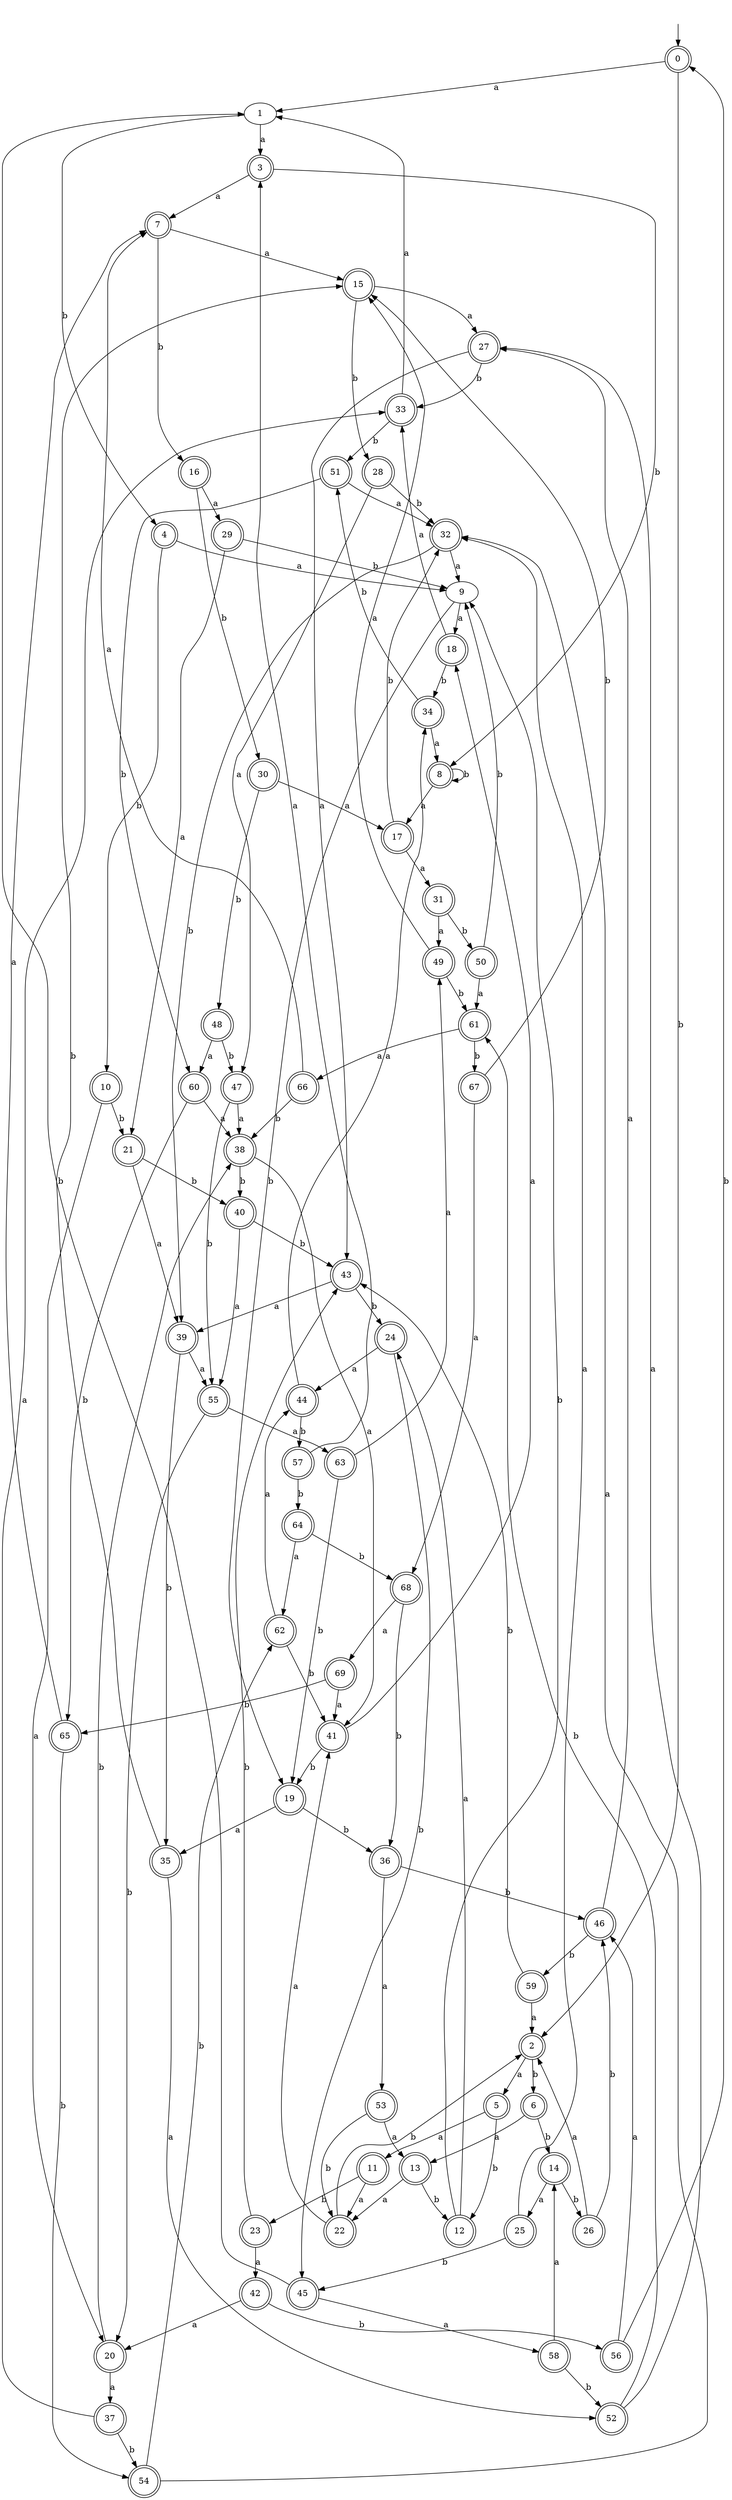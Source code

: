digraph RandomDFA {
  __start0 [label="", shape=none];
  __start0 -> 0 [label=""];
  0 [shape=circle] [shape=doublecircle]
  0 -> 1 [label="a"]
  0 -> 2 [label="b"]
  1
  1 -> 3 [label="a"]
  1 -> 4 [label="b"]
  2 [shape=doublecircle]
  2 -> 5 [label="a"]
  2 -> 6 [label="b"]
  3 [shape=doublecircle]
  3 -> 7 [label="a"]
  3 -> 8 [label="b"]
  4 [shape=doublecircle]
  4 -> 9 [label="a"]
  4 -> 10 [label="b"]
  5 [shape=doublecircle]
  5 -> 11 [label="a"]
  5 -> 12 [label="b"]
  6 [shape=doublecircle]
  6 -> 13 [label="a"]
  6 -> 14 [label="b"]
  7 [shape=doublecircle]
  7 -> 15 [label="a"]
  7 -> 16 [label="b"]
  8 [shape=doublecircle]
  8 -> 17 [label="a"]
  8 -> 8 [label="b"]
  9
  9 -> 18 [label="a"]
  9 -> 19 [label="b"]
  10 [shape=doublecircle]
  10 -> 20 [label="a"]
  10 -> 21 [label="b"]
  11 [shape=doublecircle]
  11 -> 22 [label="a"]
  11 -> 23 [label="b"]
  12 [shape=doublecircle]
  12 -> 24 [label="a"]
  12 -> 9 [label="b"]
  13 [shape=doublecircle]
  13 -> 22 [label="a"]
  13 -> 12 [label="b"]
  14 [shape=doublecircle]
  14 -> 25 [label="a"]
  14 -> 26 [label="b"]
  15 [shape=doublecircle]
  15 -> 27 [label="a"]
  15 -> 28 [label="b"]
  16 [shape=doublecircle]
  16 -> 29 [label="a"]
  16 -> 30 [label="b"]
  17 [shape=doublecircle]
  17 -> 31 [label="a"]
  17 -> 32 [label="b"]
  18 [shape=doublecircle]
  18 -> 33 [label="a"]
  18 -> 34 [label="b"]
  19 [shape=doublecircle]
  19 -> 35 [label="a"]
  19 -> 36 [label="b"]
  20 [shape=doublecircle]
  20 -> 37 [label="a"]
  20 -> 38 [label="b"]
  21 [shape=doublecircle]
  21 -> 39 [label="a"]
  21 -> 40 [label="b"]
  22 [shape=doublecircle]
  22 -> 41 [label="a"]
  22 -> 2 [label="b"]
  23 [shape=doublecircle]
  23 -> 42 [label="a"]
  23 -> 43 [label="b"]
  24 [shape=doublecircle]
  24 -> 44 [label="a"]
  24 -> 45 [label="b"]
  25 [shape=doublecircle]
  25 -> 32 [label="a"]
  25 -> 45 [label="b"]
  26 [shape=doublecircle]
  26 -> 2 [label="a"]
  26 -> 46 [label="b"]
  27 [shape=doublecircle]
  27 -> 43 [label="a"]
  27 -> 33 [label="b"]
  28 [shape=doublecircle]
  28 -> 47 [label="a"]
  28 -> 32 [label="b"]
  29 [shape=doublecircle]
  29 -> 21 [label="a"]
  29 -> 9 [label="b"]
  30 [shape=doublecircle]
  30 -> 17 [label="a"]
  30 -> 48 [label="b"]
  31 [shape=doublecircle]
  31 -> 49 [label="a"]
  31 -> 50 [label="b"]
  32 [shape=doublecircle]
  32 -> 9 [label="a"]
  32 -> 39 [label="b"]
  33 [shape=doublecircle]
  33 -> 1 [label="a"]
  33 -> 51 [label="b"]
  34 [shape=doublecircle]
  34 -> 8 [label="a"]
  34 -> 51 [label="b"]
  35 [shape=doublecircle]
  35 -> 52 [label="a"]
  35 -> 15 [label="b"]
  36 [shape=doublecircle]
  36 -> 53 [label="a"]
  36 -> 46 [label="b"]
  37 [shape=doublecircle]
  37 -> 33 [label="a"]
  37 -> 54 [label="b"]
  38 [shape=doublecircle]
  38 -> 41 [label="a"]
  38 -> 40 [label="b"]
  39 [shape=doublecircle]
  39 -> 55 [label="a"]
  39 -> 35 [label="b"]
  40 [shape=doublecircle]
  40 -> 55 [label="a"]
  40 -> 43 [label="b"]
  41 [shape=doublecircle]
  41 -> 18 [label="a"]
  41 -> 19 [label="b"]
  42 [shape=doublecircle]
  42 -> 20 [label="a"]
  42 -> 56 [label="b"]
  43 [shape=doublecircle]
  43 -> 39 [label="a"]
  43 -> 24 [label="b"]
  44 [shape=doublecircle]
  44 -> 34 [label="a"]
  44 -> 57 [label="b"]
  45 [shape=doublecircle]
  45 -> 58 [label="a"]
  45 -> 1 [label="b"]
  46 [shape=doublecircle]
  46 -> 27 [label="a"]
  46 -> 59 [label="b"]
  47 [shape=doublecircle]
  47 -> 38 [label="a"]
  47 -> 55 [label="b"]
  48 [shape=doublecircle]
  48 -> 60 [label="a"]
  48 -> 47 [label="b"]
  49 [shape=doublecircle]
  49 -> 15 [label="a"]
  49 -> 61 [label="b"]
  50 [shape=doublecircle]
  50 -> 61 [label="a"]
  50 -> 9 [label="b"]
  51 [shape=doublecircle]
  51 -> 32 [label="a"]
  51 -> 60 [label="b"]
  52 [shape=doublecircle]
  52 -> 27 [label="a"]
  52 -> 61 [label="b"]
  53 [shape=doublecircle]
  53 -> 13 [label="a"]
  53 -> 22 [label="b"]
  54 [shape=doublecircle]
  54 -> 32 [label="a"]
  54 -> 62 [label="b"]
  55 [shape=doublecircle]
  55 -> 63 [label="a"]
  55 -> 20 [label="b"]
  56 [shape=doublecircle]
  56 -> 46 [label="a"]
  56 -> 0 [label="b"]
  57 [shape=doublecircle]
  57 -> 3 [label="a"]
  57 -> 64 [label="b"]
  58 [shape=doublecircle]
  58 -> 14 [label="a"]
  58 -> 52 [label="b"]
  59 [shape=doublecircle]
  59 -> 2 [label="a"]
  59 -> 43 [label="b"]
  60 [shape=doublecircle]
  60 -> 38 [label="a"]
  60 -> 65 [label="b"]
  61 [shape=doublecircle]
  61 -> 66 [label="a"]
  61 -> 67 [label="b"]
  62 [shape=doublecircle]
  62 -> 44 [label="a"]
  62 -> 41 [label="b"]
  63 [shape=doublecircle]
  63 -> 49 [label="a"]
  63 -> 19 [label="b"]
  64 [shape=doublecircle]
  64 -> 62 [label="a"]
  64 -> 68 [label="b"]
  65 [shape=doublecircle]
  65 -> 7 [label="a"]
  65 -> 54 [label="b"]
  66 [shape=doublecircle]
  66 -> 7 [label="a"]
  66 -> 38 [label="b"]
  67 [shape=doublecircle]
  67 -> 68 [label="a"]
  67 -> 15 [label="b"]
  68 [shape=doublecircle]
  68 -> 69 [label="a"]
  68 -> 36 [label="b"]
  69 [shape=doublecircle]
  69 -> 41 [label="a"]
  69 -> 65 [label="b"]
}
